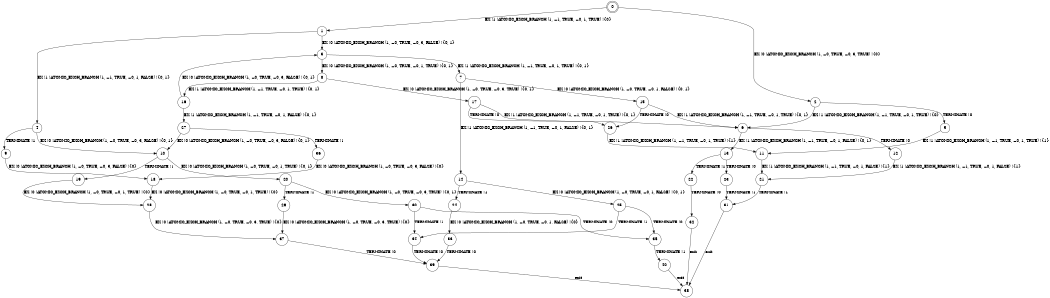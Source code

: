 digraph BCG {
size = "7, 10.5";
center = TRUE;
node [shape = circle];
0 [peripheries = 2];
0 -> 1 [label = "EX !1 !ATOMIC_EXCH_BRANCH (1, +1, TRUE, +0, 1, TRUE) !{0}"];
0 -> 2 [label = "EX !0 !ATOMIC_EXCH_BRANCH (1, +0, TRUE, +0, 3, TRUE) !{0}"];
1 -> 3 [label = "EX !0 !ATOMIC_EXCH_BRANCH (1, +0, TRUE, +0, 3, FALSE) !{0, 1}"];
1 -> 4 [label = "EX !1 !ATOMIC_EXCH_BRANCH (1, +1, TRUE, +0, 1, FALSE) !{0, 1}"];
2 -> 5 [label = "TERMINATE !0"];
2 -> 6 [label = "EX !1 !ATOMIC_EXCH_BRANCH (1, +1, TRUE, +0, 1, TRUE) !{0}"];
3 -> 7 [label = "EX !1 !ATOMIC_EXCH_BRANCH (1, +1, TRUE, +0, 1, TRUE) !{0, 1}"];
3 -> 8 [label = "EX !0 !ATOMIC_EXCH_BRANCH (1, +0, TRUE, +0, 1, TRUE) !{0, 1}"];
4 -> 9 [label = "TERMINATE !1"];
4 -> 10 [label = "EX !0 !ATOMIC_EXCH_BRANCH (1, +0, TRUE, +0, 3, FALSE) !{0, 1}"];
5 -> 11 [label = "EX !1 !ATOMIC_EXCH_BRANCH (1, +1, TRUE, +0, 1, TRUE) !{1}"];
6 -> 12 [label = "TERMINATE !0"];
6 -> 13 [label = "EX !1 !ATOMIC_EXCH_BRANCH (1, +1, TRUE, +0, 1, FALSE) !{0, 1}"];
7 -> 14 [label = "EX !1 !ATOMIC_EXCH_BRANCH (1, +1, TRUE, +0, 1, FALSE) !{0, 1}"];
7 -> 15 [label = "EX !0 !ATOMIC_EXCH_BRANCH (1, +0, TRUE, +0, 1, FALSE) !{0, 1}"];
8 -> 16 [label = "EX !1 !ATOMIC_EXCH_BRANCH (1, +1, TRUE, +0, 1, TRUE) !{0, 1}"];
8 -> 17 [label = "EX !0 !ATOMIC_EXCH_BRANCH (1, +0, TRUE, +0, 3, TRUE) !{0, 1}"];
9 -> 18 [label = "EX !0 !ATOMIC_EXCH_BRANCH (1, +0, TRUE, +0, 3, FALSE) !{0}"];
10 -> 19 [label = "TERMINATE !1"];
10 -> 20 [label = "EX !0 !ATOMIC_EXCH_BRANCH (1, +0, TRUE, +0, 1, TRUE) !{0, 1}"];
11 -> 21 [label = "EX !1 !ATOMIC_EXCH_BRANCH (1, +1, TRUE, +0, 1, FALSE) !{1}"];
12 -> 21 [label = "EX !1 !ATOMIC_EXCH_BRANCH (1, +1, TRUE, +0, 1, FALSE) !{1}"];
13 -> 22 [label = "TERMINATE !1"];
13 -> 23 [label = "TERMINATE !0"];
14 -> 24 [label = "TERMINATE !1"];
14 -> 25 [label = "EX !0 !ATOMIC_EXCH_BRANCH (1, +0, TRUE, +0, 1, FALSE) !{0, 1}"];
15 -> 26 [label = "TERMINATE !0"];
15 -> 6 [label = "EX !1 !ATOMIC_EXCH_BRANCH (1, +1, TRUE, +0, 1, TRUE) !{0, 1}"];
16 -> 27 [label = "EX !1 !ATOMIC_EXCH_BRANCH (1, +1, TRUE, +0, 1, FALSE) !{0, 1}"];
16 -> 3 [label = "EX !0 !ATOMIC_EXCH_BRANCH (1, +0, TRUE, +0, 3, FALSE) !{0, 1}"];
17 -> 26 [label = "TERMINATE !0"];
17 -> 6 [label = "EX !1 !ATOMIC_EXCH_BRANCH (1, +1, TRUE, +0, 1, TRUE) !{0, 1}"];
18 -> 28 [label = "EX !0 !ATOMIC_EXCH_BRANCH (1, +0, TRUE, +0, 1, TRUE) !{0}"];
19 -> 28 [label = "EX !0 !ATOMIC_EXCH_BRANCH (1, +0, TRUE, +0, 1, TRUE) !{0}"];
20 -> 29 [label = "TERMINATE !1"];
20 -> 30 [label = "EX !0 !ATOMIC_EXCH_BRANCH (1, +0, TRUE, +0, 3, TRUE) !{0, 1}"];
21 -> 31 [label = "TERMINATE !1"];
22 -> 32 [label = "TERMINATE !0"];
23 -> 31 [label = "TERMINATE !1"];
24 -> 33 [label = "EX !0 !ATOMIC_EXCH_BRANCH (1, +0, TRUE, +0, 1, FALSE) !{0}"];
25 -> 34 [label = "TERMINATE !1"];
25 -> 35 [label = "TERMINATE !0"];
26 -> 11 [label = "EX !1 !ATOMIC_EXCH_BRANCH (1, +1, TRUE, +0, 1, TRUE) !{1}"];
27 -> 36 [label = "TERMINATE !1"];
27 -> 10 [label = "EX !0 !ATOMIC_EXCH_BRANCH (1, +0, TRUE, +0, 3, FALSE) !{0, 1}"];
28 -> 37 [label = "EX !0 !ATOMIC_EXCH_BRANCH (1, +0, TRUE, +0, 3, TRUE) !{0}"];
29 -> 37 [label = "EX !0 !ATOMIC_EXCH_BRANCH (1, +0, TRUE, +0, 3, TRUE) !{0}"];
30 -> 34 [label = "TERMINATE !1"];
30 -> 35 [label = "TERMINATE !0"];
31 -> 38 [label = "exit"];
32 -> 38 [label = "exit"];
33 -> 39 [label = "TERMINATE !0"];
34 -> 39 [label = "TERMINATE !0"];
35 -> 40 [label = "TERMINATE !1"];
36 -> 18 [label = "EX !0 !ATOMIC_EXCH_BRANCH (1, +0, TRUE, +0, 3, FALSE) !{0}"];
37 -> 39 [label = "TERMINATE !0"];
39 -> 38 [label = "exit"];
40 -> 38 [label = "exit"];
}
